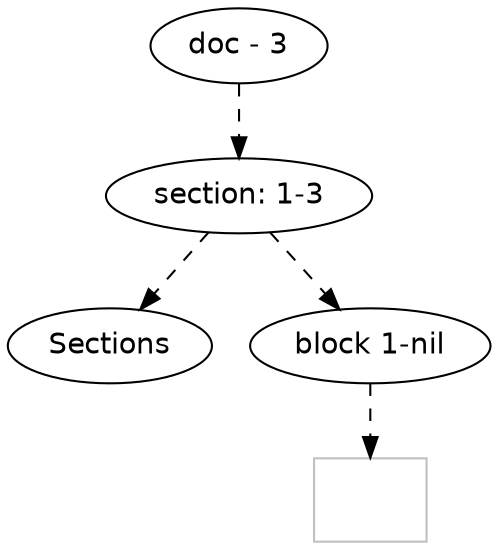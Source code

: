 digraph hierarchy {

node [fontname=Helvetica]
edge [style=dashed]

doc_0 [label="doc - 3"]

doc_0 -> { section_1}
{rank=same; section_1}

section_1 [label="section: 1-3"]

section_1 -> { header_2 block_3}
{rank=same; header_2 block_3}

header_2 [label="Sections"]
block_3 [label="block 1-nil"]


block_3 -> leaf_4
leaf_4  [color=Gray,shape=rectangle,fontname=Inconsolata,label="

"]
}
